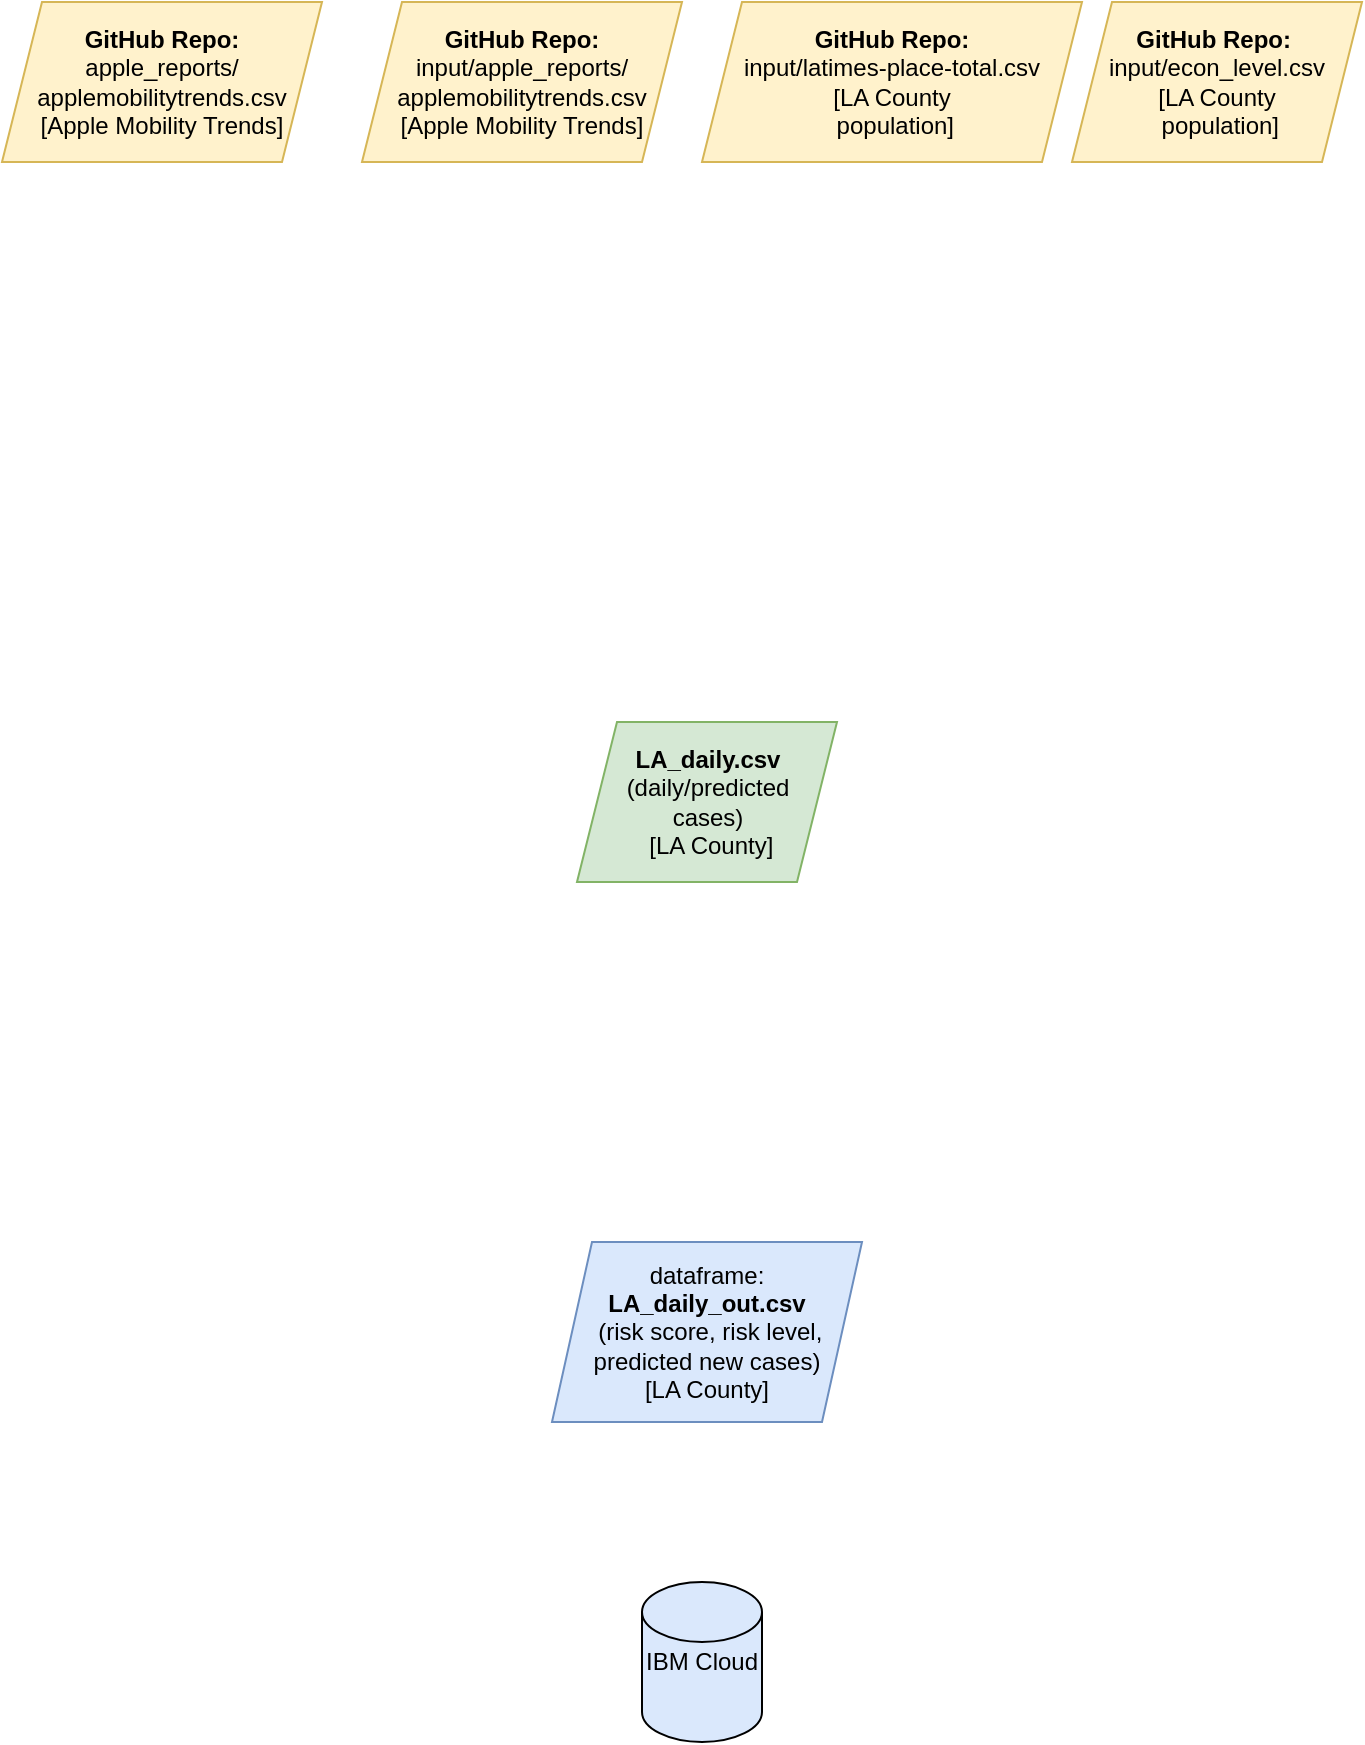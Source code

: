 <mxfile version="13.5.5" type="device"><diagram id="EMMWCg8WO8nGpN-h3Lt4" name="Page-1"><mxGraphModel dx="808" dy="988" grid="1" gridSize="10" guides="1" tooltips="1" connect="1" arrows="1" fold="1" page="1" pageScale="1" pageWidth="850" pageHeight="1100" math="0" shadow="0"><root><mxCell id="0"/><mxCell id="1" parent="0"/><mxCell id="c5__5FzdPdkLztYr7EIl-13" value="&lt;b&gt;GitHub Repo:&lt;/b&gt;&amp;nbsp;&lt;br&gt;input/econ_level.csv &lt;br&gt;[LA County&lt;br&gt;&amp;nbsp;population]" style="shape=parallelogram;perimeter=parallelogramPerimeter;whiteSpace=wrap;html=1;fixedSize=1;fillColor=#fff2cc;strokeColor=#d6b656;" parent="1" vertex="1"><mxGeometry x="615" y="120" width="145" height="80" as="geometry"/></mxCell><mxCell id="c5__5FzdPdkLztYr7EIl-14" value="&lt;b&gt;LA_daily.csv &lt;br&gt;&lt;/b&gt;(daily/predicted &lt;br&gt;cases)&lt;br&gt;&amp;nbsp;[LA County]" style="shape=parallelogram;perimeter=parallelogramPerimeter;whiteSpace=wrap;html=1;fixedSize=1;fillColor=#d5e8d4;strokeColor=#82b366;" parent="1" vertex="1"><mxGeometry x="367.5" y="480" width="130" height="80" as="geometry"/></mxCell><mxCell id="c5__5FzdPdkLztYr7EIl-23" value="dataframe: &lt;br&gt;&lt;b&gt;LA_daily_out.csv&lt;br&gt;&lt;/b&gt;&amp;nbsp;(risk score, risk level, predicted new cases)&lt;br&gt;[LA County]" style="shape=parallelogram;perimeter=parallelogramPerimeter;whiteSpace=wrap;html=1;fixedSize=1;fillColor=#dae8fc;strokeColor=#6c8ebf;" parent="1" vertex="1"><mxGeometry x="355" y="740" width="155" height="90" as="geometry"/></mxCell><mxCell id="c5__5FzdPdkLztYr7EIl-24" value="IBM Cloud" style="shape=cylinder2;whiteSpace=wrap;html=1;boundedLbl=1;backgroundOutline=1;size=15;fillColor=#DAE8FC;" parent="1" vertex="1"><mxGeometry x="400" y="910" width="60" height="80" as="geometry"/></mxCell><mxCell id="3Q9lxoXXyYOwo95ZzaGR-1" value="&lt;b&gt;GitHub Repo: &lt;br&gt;&lt;/b&gt;input/latimes-place-total.csv &lt;br&gt;[LA County&lt;br&gt;&amp;nbsp;population]" style="shape=parallelogram;perimeter=parallelogramPerimeter;whiteSpace=wrap;html=1;fixedSize=1;fillColor=#fff2cc;strokeColor=#d6b656;" parent="1" vertex="1"><mxGeometry x="430" y="120" width="190" height="80" as="geometry"/></mxCell><mxCell id="4KXb9JyP3AkB6F7u9Ha2-1" value="&lt;b&gt;GitHub Repo: &lt;br&gt;&lt;/b&gt;apple_reports/ applemobilitytrends.csv&lt;br&gt;[Apple Mobility Trends]" style="shape=parallelogram;perimeter=parallelogramPerimeter;whiteSpace=wrap;html=1;fixedSize=1;fillColor=#fff2cc;strokeColor=#d6b656;" vertex="1" parent="1"><mxGeometry x="80" y="120" width="160" height="80" as="geometry"/></mxCell><mxCell id="4KXb9JyP3AkB6F7u9Ha2-2" value="&lt;b&gt;GitHub Repo: &lt;br&gt;&lt;/b&gt;input/apple_reports/ applemobilitytrends.csv&lt;br&gt;[Apple Mobility Trends]" style="shape=parallelogram;perimeter=parallelogramPerimeter;whiteSpace=wrap;html=1;fixedSize=1;fillColor=#fff2cc;strokeColor=#d6b656;" vertex="1" parent="1"><mxGeometry x="260" y="120" width="160" height="80" as="geometry"/></mxCell></root></mxGraphModel></diagram></mxfile>